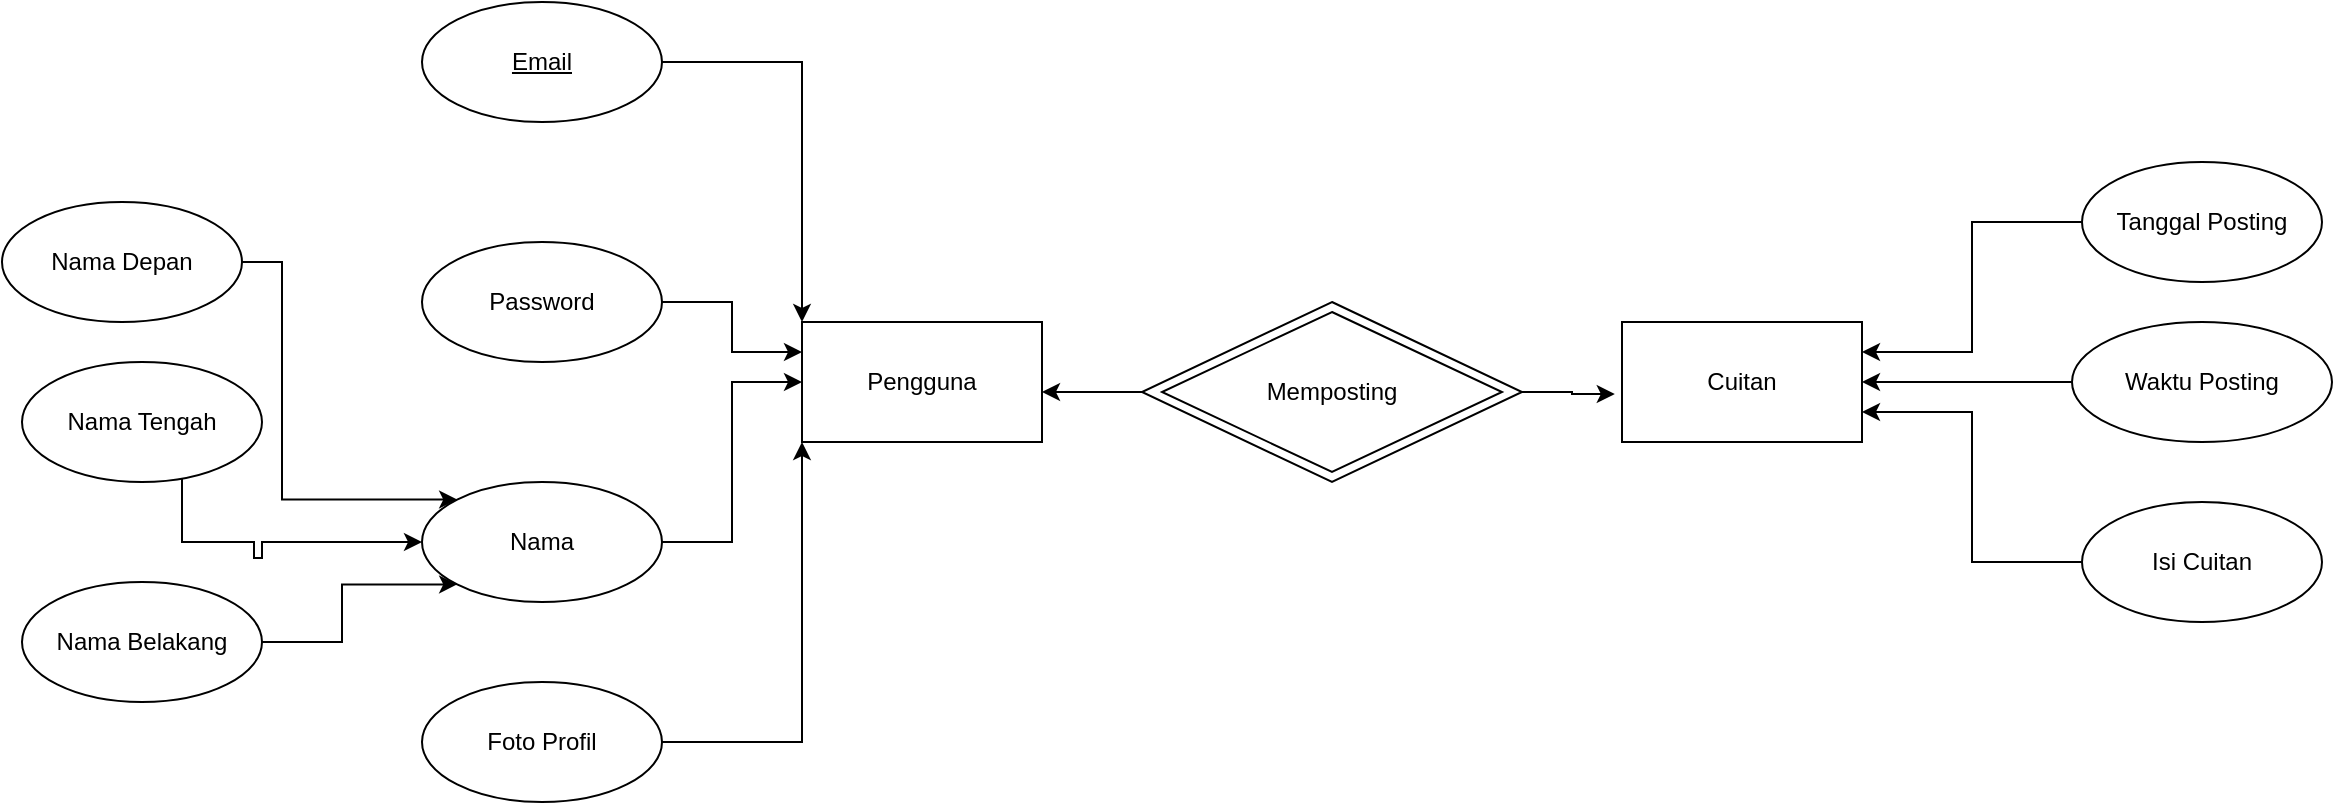 <mxfile version="23.1.1" type="github">
  <diagram name="Page-1" id="p1dP2xAZ1xmv5R1cJQoU">
    <mxGraphModel dx="1885" dy="511" grid="1" gridSize="10" guides="1" tooltips="1" connect="1" arrows="1" fold="1" page="1" pageScale="1" pageWidth="850" pageHeight="1100" math="0" shadow="0">
      <root>
        <mxCell id="0" />
        <mxCell id="1" parent="0" />
        <mxCell id="VPapj86DT7ilaoLQwm5H-1" value="Pengguna" style="rounded=0;whiteSpace=wrap;html=1;" vertex="1" parent="1">
          <mxGeometry x="150" y="360" width="120" height="60" as="geometry" />
        </mxCell>
        <mxCell id="VPapj86DT7ilaoLQwm5H-2" value="Cuitan" style="rounded=0;whiteSpace=wrap;html=1;" vertex="1" parent="1">
          <mxGeometry x="560" y="360" width="120" height="60" as="geometry" />
        </mxCell>
        <mxCell id="VPapj86DT7ilaoLQwm5H-5" value="" style="group" vertex="1" connectable="0" parent="1">
          <mxGeometry x="320" y="350" width="190" height="90" as="geometry" />
        </mxCell>
        <mxCell id="VPapj86DT7ilaoLQwm5H-4" value="" style="rhombus;whiteSpace=wrap;html=1;" vertex="1" parent="VPapj86DT7ilaoLQwm5H-5">
          <mxGeometry width="190" height="90" as="geometry" />
        </mxCell>
        <mxCell id="VPapj86DT7ilaoLQwm5H-3" value="Memposting" style="rhombus;whiteSpace=wrap;html=1;" vertex="1" parent="VPapj86DT7ilaoLQwm5H-5">
          <mxGeometry x="10" y="5" width="170" height="80" as="geometry" />
        </mxCell>
        <mxCell id="VPapj86DT7ilaoLQwm5H-6" style="edgeStyle=orthogonalEdgeStyle;rounded=0;orthogonalLoop=1;jettySize=auto;html=1;entryX=-0.03;entryY=0.6;entryDx=0;entryDy=0;entryPerimeter=0;" edge="1" parent="1" source="VPapj86DT7ilaoLQwm5H-4" target="VPapj86DT7ilaoLQwm5H-2">
          <mxGeometry relative="1" as="geometry" />
        </mxCell>
        <mxCell id="VPapj86DT7ilaoLQwm5H-7" style="edgeStyle=orthogonalEdgeStyle;rounded=0;orthogonalLoop=1;jettySize=auto;html=1;entryX=1;entryY=0.583;entryDx=0;entryDy=0;entryPerimeter=0;" edge="1" parent="1" source="VPapj86DT7ilaoLQwm5H-4" target="VPapj86DT7ilaoLQwm5H-1">
          <mxGeometry relative="1" as="geometry" />
        </mxCell>
        <mxCell id="VPapj86DT7ilaoLQwm5H-24" style="edgeStyle=orthogonalEdgeStyle;rounded=0;orthogonalLoop=1;jettySize=auto;html=1;entryX=0;entryY=0;entryDx=0;entryDy=0;" edge="1" parent="1" source="VPapj86DT7ilaoLQwm5H-8" target="VPapj86DT7ilaoLQwm5H-1">
          <mxGeometry relative="1" as="geometry" />
        </mxCell>
        <mxCell id="VPapj86DT7ilaoLQwm5H-8" value="&lt;u&gt;Email&lt;/u&gt;" style="ellipse;whiteSpace=wrap;html=1;" vertex="1" parent="1">
          <mxGeometry x="-40" y="200" width="120" height="60" as="geometry" />
        </mxCell>
        <mxCell id="VPapj86DT7ilaoLQwm5H-25" style="edgeStyle=orthogonalEdgeStyle;rounded=0;orthogonalLoop=1;jettySize=auto;html=1;entryX=0;entryY=0.25;entryDx=0;entryDy=0;" edge="1" parent="1" source="VPapj86DT7ilaoLQwm5H-9" target="VPapj86DT7ilaoLQwm5H-1">
          <mxGeometry relative="1" as="geometry" />
        </mxCell>
        <mxCell id="VPapj86DT7ilaoLQwm5H-9" value="Password" style="ellipse;whiteSpace=wrap;html=1;" vertex="1" parent="1">
          <mxGeometry x="-40" y="320" width="120" height="60" as="geometry" />
        </mxCell>
        <mxCell id="VPapj86DT7ilaoLQwm5H-26" style="edgeStyle=orthogonalEdgeStyle;rounded=0;orthogonalLoop=1;jettySize=auto;html=1;entryX=0;entryY=0.5;entryDx=0;entryDy=0;" edge="1" parent="1" source="VPapj86DT7ilaoLQwm5H-10" target="VPapj86DT7ilaoLQwm5H-1">
          <mxGeometry relative="1" as="geometry" />
        </mxCell>
        <mxCell id="VPapj86DT7ilaoLQwm5H-10" value="Nama" style="ellipse;whiteSpace=wrap;html=1;" vertex="1" parent="1">
          <mxGeometry x="-40" y="440" width="120" height="60" as="geometry" />
        </mxCell>
        <mxCell id="VPapj86DT7ilaoLQwm5H-27" style="edgeStyle=orthogonalEdgeStyle;rounded=0;orthogonalLoop=1;jettySize=auto;html=1;entryX=0;entryY=1;entryDx=0;entryDy=0;" edge="1" parent="1" source="VPapj86DT7ilaoLQwm5H-11" target="VPapj86DT7ilaoLQwm5H-1">
          <mxGeometry relative="1" as="geometry" />
        </mxCell>
        <mxCell id="VPapj86DT7ilaoLQwm5H-11" value="Foto Profil" style="ellipse;whiteSpace=wrap;html=1;" vertex="1" parent="1">
          <mxGeometry x="-40" y="540" width="120" height="60" as="geometry" />
        </mxCell>
        <mxCell id="VPapj86DT7ilaoLQwm5H-12" value="Nama Tengah" style="ellipse;whiteSpace=wrap;html=1;" vertex="1" parent="1">
          <mxGeometry x="-240" y="380" width="120" height="60" as="geometry" />
        </mxCell>
        <mxCell id="VPapj86DT7ilaoLQwm5H-21" style="edgeStyle=orthogonalEdgeStyle;rounded=0;orthogonalLoop=1;jettySize=auto;html=1;entryX=0;entryY=0;entryDx=0;entryDy=0;" edge="1" parent="1" source="VPapj86DT7ilaoLQwm5H-13" target="VPapj86DT7ilaoLQwm5H-10">
          <mxGeometry relative="1" as="geometry">
            <Array as="points">
              <mxPoint x="-110" y="330" />
              <mxPoint x="-110" y="449" />
            </Array>
          </mxGeometry>
        </mxCell>
        <mxCell id="VPapj86DT7ilaoLQwm5H-13" value="Nama Depan" style="ellipse;whiteSpace=wrap;html=1;" vertex="1" parent="1">
          <mxGeometry x="-250" y="300" width="120" height="60" as="geometry" />
        </mxCell>
        <mxCell id="VPapj86DT7ilaoLQwm5H-23" style="edgeStyle=orthogonalEdgeStyle;rounded=0;orthogonalLoop=1;jettySize=auto;html=1;entryX=0;entryY=1;entryDx=0;entryDy=0;" edge="1" parent="1" source="VPapj86DT7ilaoLQwm5H-14" target="VPapj86DT7ilaoLQwm5H-10">
          <mxGeometry relative="1" as="geometry" />
        </mxCell>
        <mxCell id="VPapj86DT7ilaoLQwm5H-14" value="Nama Belakang" style="ellipse;whiteSpace=wrap;html=1;" vertex="1" parent="1">
          <mxGeometry x="-240" y="490" width="120" height="60" as="geometry" />
        </mxCell>
        <mxCell id="VPapj86DT7ilaoLQwm5H-19" style="edgeStyle=orthogonalEdgeStyle;rounded=0;orthogonalLoop=1;jettySize=auto;html=1;entryX=1;entryY=0.25;entryDx=0;entryDy=0;" edge="1" parent="1" source="VPapj86DT7ilaoLQwm5H-15" target="VPapj86DT7ilaoLQwm5H-2">
          <mxGeometry relative="1" as="geometry" />
        </mxCell>
        <mxCell id="VPapj86DT7ilaoLQwm5H-15" value="Tanggal Posting" style="ellipse;whiteSpace=wrap;html=1;" vertex="1" parent="1">
          <mxGeometry x="790" y="280" width="120" height="60" as="geometry" />
        </mxCell>
        <mxCell id="VPapj86DT7ilaoLQwm5H-20" style="edgeStyle=orthogonalEdgeStyle;rounded=0;orthogonalLoop=1;jettySize=auto;html=1;entryX=1;entryY=0.5;entryDx=0;entryDy=0;" edge="1" parent="1" source="VPapj86DT7ilaoLQwm5H-16" target="VPapj86DT7ilaoLQwm5H-2">
          <mxGeometry relative="1" as="geometry">
            <Array as="points">
              <mxPoint x="820" y="380" />
              <mxPoint x="820" y="390" />
            </Array>
          </mxGeometry>
        </mxCell>
        <mxCell id="VPapj86DT7ilaoLQwm5H-16" value="Waktu Posting" style="ellipse;whiteSpace=wrap;html=1;" vertex="1" parent="1">
          <mxGeometry x="785" y="360" width="130" height="60" as="geometry" />
        </mxCell>
        <mxCell id="VPapj86DT7ilaoLQwm5H-18" style="edgeStyle=orthogonalEdgeStyle;rounded=0;orthogonalLoop=1;jettySize=auto;html=1;entryX=1;entryY=0.75;entryDx=0;entryDy=0;" edge="1" parent="1" source="VPapj86DT7ilaoLQwm5H-17" target="VPapj86DT7ilaoLQwm5H-2">
          <mxGeometry relative="1" as="geometry" />
        </mxCell>
        <mxCell id="VPapj86DT7ilaoLQwm5H-17" value="Isi Cuitan" style="ellipse;whiteSpace=wrap;html=1;" vertex="1" parent="1">
          <mxGeometry x="790" y="450" width="120" height="60" as="geometry" />
        </mxCell>
        <mxCell id="VPapj86DT7ilaoLQwm5H-22" style="edgeStyle=orthogonalEdgeStyle;rounded=0;orthogonalLoop=1;jettySize=auto;html=1;entryX=0;entryY=0.5;entryDx=0;entryDy=0;" edge="1" parent="1" source="VPapj86DT7ilaoLQwm5H-12" target="VPapj86DT7ilaoLQwm5H-10">
          <mxGeometry relative="1" as="geometry">
            <Array as="points">
              <mxPoint x="-160" y="410" />
              <mxPoint x="-160" y="470" />
              <mxPoint x="-124" y="470" />
              <mxPoint x="-124" y="478" />
              <mxPoint x="-120" y="478" />
            </Array>
          </mxGeometry>
        </mxCell>
      </root>
    </mxGraphModel>
  </diagram>
</mxfile>
